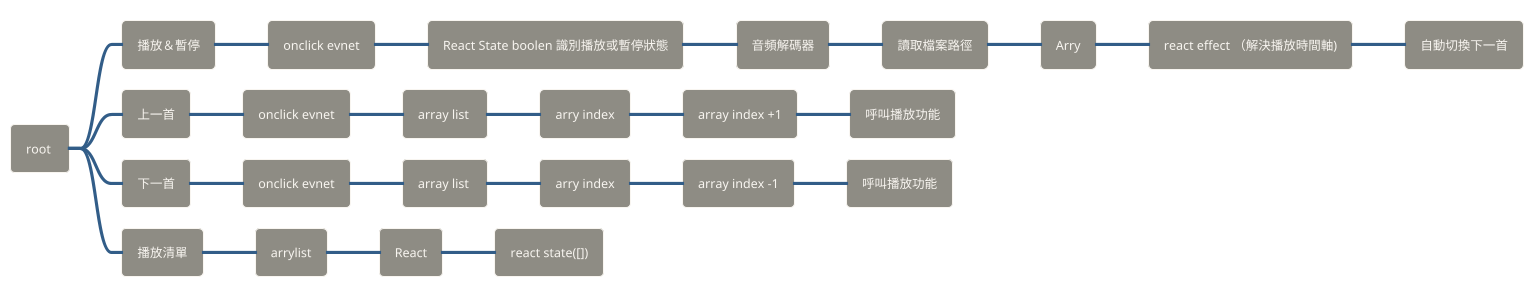 @startmindmap flow
!theme sandstone

+ root 
++ 播放＆暫停
+++ onclick evnet
++++ React State boolen 識別播放或暫停狀態
+++++ 音頻解碼器
++++++ 讀取檔案路徑
+++++++ Arry
++++++++ react effect （解決播放時間軸)
+++++++++ 自動切換下一首

++ 上一首
+++ onclick evnet
++++ array list 
+++++ arry index
++++++ array index +1
+++++++ 呼叫播放功能

++ 下一首
+++ onclick evnet
++++ array list 
+++++ arry index
++++++ array index -1
+++++++ 呼叫播放功能

++ 播放清單
+++ arrylist
++++ React
+++++ react state([])

@endmindmap